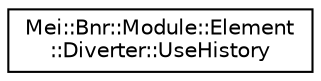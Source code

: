 digraph "Graphical Class Hierarchy"
{
  edge [fontname="Helvetica",fontsize="10",labelfontname="Helvetica",labelfontsize="10"];
  node [fontname="Helvetica",fontsize="10",shape=record];
  rankdir="LR";
  Node1 [label="Mei::Bnr::Module::Element\l::Diverter::UseHistory",height=0.2,width=0.4,color="black", fillcolor="white", style="filled",URL="$a00070.html",tooltip="Diverter::UseHistory "];
}
